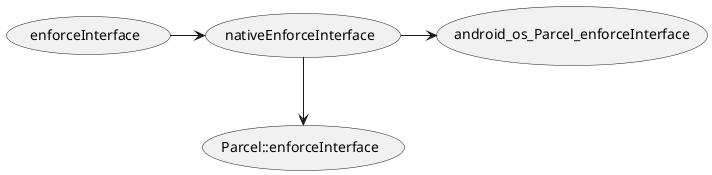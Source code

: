 @startuml

(enforceInterface) -> (nativeEnforceInterface)
(nativeEnforceInterface)->(android_os_Parcel_enforceInterface)
(nativeEnforceInterface)-->(Parcel::enforceInterface)
@enduml